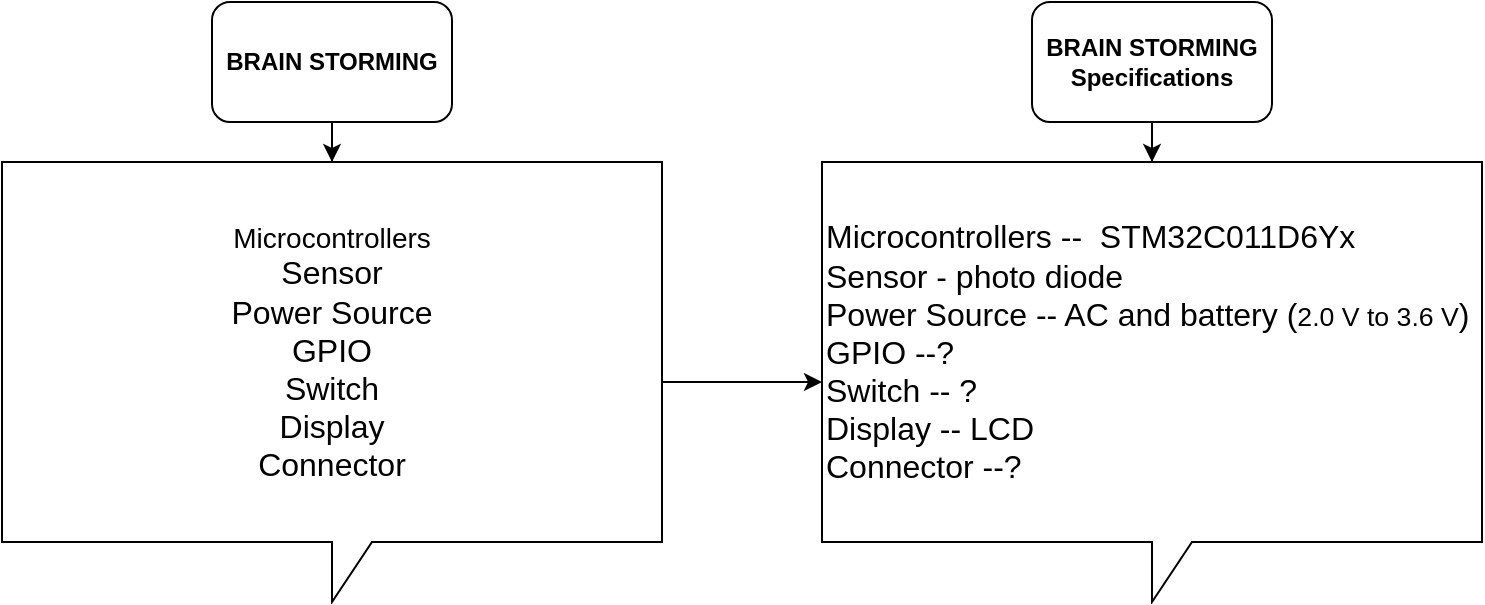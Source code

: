 <mxfile version="24.5.4" type="github">
  <diagram name="Page-1" id="HmCTH_xumnkvm2xqdz3c">
    <mxGraphModel dx="1732" dy="591" grid="1" gridSize="10" guides="1" tooltips="1" connect="1" arrows="1" fold="1" page="1" pageScale="1" pageWidth="827" pageHeight="1169" math="0" shadow="0">
      <root>
        <mxCell id="0" />
        <mxCell id="1" parent="0" />
        <mxCell id="b2AzNryiKhpfMSMHm5jb-18" value="" style="edgeStyle=orthogonalEdgeStyle;rounded=0;orthogonalLoop=1;jettySize=auto;html=1;" parent="1" source="b2AzNryiKhpfMSMHm5jb-12" target="b2AzNryiKhpfMSMHm5jb-17" edge="1">
          <mxGeometry relative="1" as="geometry" />
        </mxCell>
        <mxCell id="b2AzNryiKhpfMSMHm5jb-12" value="&lt;font style=&quot;font-size: 14px;&quot;&gt;Microcontrollers&lt;/font&gt;&lt;div&gt;&lt;font size=&quot;3&quot;&gt;Sensor&lt;/font&gt;&lt;/div&gt;&lt;div&gt;&lt;font size=&quot;3&quot;&gt;Power Source&lt;/font&gt;&lt;/div&gt;&lt;div&gt;&lt;font size=&quot;3&quot;&gt;GPIO&lt;/font&gt;&lt;/div&gt;&lt;div&gt;&lt;font size=&quot;3&quot;&gt;Switch&lt;/font&gt;&lt;/div&gt;&lt;div&gt;&lt;font size=&quot;3&quot;&gt;Display&lt;/font&gt;&lt;/div&gt;&lt;div&gt;&lt;font size=&quot;3&quot;&gt;Connector&lt;/font&gt;&lt;/div&gt;" style="shape=callout;whiteSpace=wrap;html=1;perimeter=calloutPerimeter;" parent="1" vertex="1">
          <mxGeometry x="-110" y="380" width="330" height="220" as="geometry" />
        </mxCell>
        <mxCell id="b2AzNryiKhpfMSMHm5jb-16" value="" style="edgeStyle=orthogonalEdgeStyle;rounded=0;orthogonalLoop=1;jettySize=auto;html=1;" parent="1" source="b2AzNryiKhpfMSMHm5jb-14" target="b2AzNryiKhpfMSMHm5jb-12" edge="1">
          <mxGeometry relative="1" as="geometry" />
        </mxCell>
        <mxCell id="b2AzNryiKhpfMSMHm5jb-14" value="&lt;b&gt;BRAIN STORMING&lt;/b&gt;" style="rounded=1;whiteSpace=wrap;html=1;" parent="1" vertex="1">
          <mxGeometry x="-5" y="300" width="120" height="60" as="geometry" />
        </mxCell>
        <mxCell id="b2AzNryiKhpfMSMHm5jb-17" value="&lt;font style=&quot;font-size: 16px;&quot;&gt;Microcontrollers --&amp;nbsp;&amp;nbsp;STM32C011D6Yx&lt;/font&gt;&lt;div&gt;&lt;font size=&quot;3&quot;&gt;Sensor - photo diode&lt;/font&gt;&lt;/div&gt;&lt;div&gt;&lt;font size=&quot;3&quot;&gt;Power Source -- AC and battery (&lt;/font&gt;&lt;span style=&quot;background-color: initial; font-size: 10pt; font-family: Arial;&quot;&gt;2.0 V to 3.6 V&lt;/span&gt;&lt;span style=&quot;background-color: initial; font-size: medium;&quot;&gt;)&lt;/span&gt;&lt;/div&gt;&lt;div&gt;&lt;font size=&quot;3&quot;&gt;GPIO --?&lt;/font&gt;&lt;/div&gt;&lt;div&gt;&lt;font size=&quot;3&quot;&gt;Switch -- ?&lt;/font&gt;&lt;/div&gt;&lt;div&gt;&lt;font size=&quot;3&quot;&gt;Display -- LCD&amp;nbsp;&lt;/font&gt;&lt;/div&gt;&lt;div&gt;&lt;font size=&quot;3&quot;&gt;Connector --?&lt;/font&gt;&lt;/div&gt;" style="shape=callout;whiteSpace=wrap;html=1;perimeter=calloutPerimeter;align=left;" parent="1" vertex="1">
          <mxGeometry x="300" y="380" width="330" height="220" as="geometry" />
        </mxCell>
        <mxCell id="b2AzNryiKhpfMSMHm5jb-20" value="" style="edgeStyle=orthogonalEdgeStyle;rounded=0;orthogonalLoop=1;jettySize=auto;html=1;" parent="1" source="b2AzNryiKhpfMSMHm5jb-19" target="b2AzNryiKhpfMSMHm5jb-17" edge="1">
          <mxGeometry relative="1" as="geometry" />
        </mxCell>
        <mxCell id="b2AzNryiKhpfMSMHm5jb-19" value="&lt;b&gt;BRAIN STORMING&lt;/b&gt;&lt;div&gt;&lt;b&gt;Specifications&lt;/b&gt;&lt;/div&gt;" style="rounded=1;whiteSpace=wrap;html=1;" parent="1" vertex="1">
          <mxGeometry x="405" y="300" width="120" height="60" as="geometry" />
        </mxCell>
      </root>
    </mxGraphModel>
  </diagram>
</mxfile>
